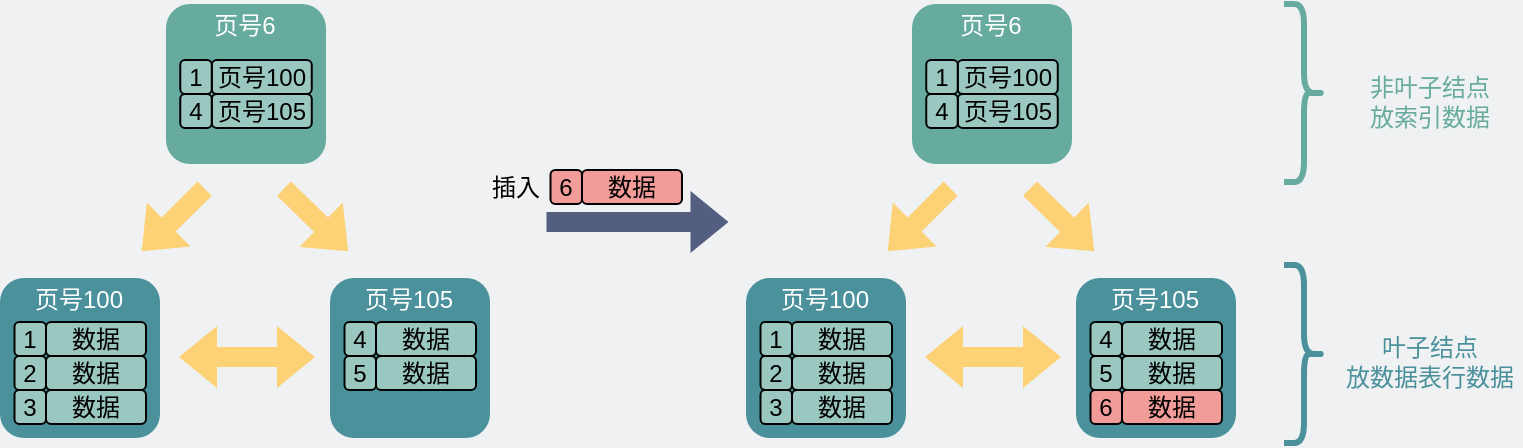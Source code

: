 <mxfile version="17.2.4" type="github">
  <diagram id="3228e29e-7158-1315-38df-8450db1d8a1d" name="Page-1">
    <mxGraphModel dx="1854" dy="463" grid="0" gridSize="10" guides="1" tooltips="1" connect="1" arrows="1" fold="1" page="1" pageScale="1" pageWidth="420" pageHeight="270" background="#EFF1F3" math="0" shadow="0">
      <root>
        <mxCell id="0" />
        <mxCell id="1" parent="0" />
        <mxCell id="g9KwYvelNcx-eXB0xMGi-4" value="" style="shape=flexArrow;endArrow=classic;startArrow=classic;html=1;rounded=0;fontSize=16;fontColor=#000000;strokeColor=none;fillColor=#FDD276;" parent="1" edge="1">
          <mxGeometry width="100" height="100" relative="1" as="geometry">
            <mxPoint x="114" y="741.5" as="sourcePoint" />
            <mxPoint x="183" y="741.5" as="targetPoint" />
          </mxGeometry>
        </mxCell>
        <mxCell id="spV6VU4cGSJD96CcmEE0-4" value="&lt;font color=&quot;#ffffff&quot;&gt;&lt;span style=&quot;font-size: 16px&quot;&gt;&lt;br&gt;&lt;/span&gt;&lt;/font&gt;" style="whiteSpace=wrap;html=1;aspect=fixed;rounded=1;strokeColor=none;fillColor=#4A919B;" parent="1" vertex="1">
          <mxGeometry x="25" y="702" width="80" height="80" as="geometry" />
        </mxCell>
        <mxCell id="spV6VU4cGSJD96CcmEE0-6" value="数据" style="rounded=1;whiteSpace=wrap;html=1;fillColor=#9AC7BF;strokeColor=default;fontColor=#000000;align=center;" parent="1" vertex="1">
          <mxGeometry x="48" y="724" width="50" height="17" as="geometry" />
        </mxCell>
        <mxCell id="spV6VU4cGSJD96CcmEE0-12" value="&lt;font color=&quot;#ffffff&quot;&gt;页号100&lt;/font&gt;" style="text;html=1;strokeColor=none;fillColor=none;align=center;verticalAlign=middle;whiteSpace=wrap;rounded=0;dashed=1;fontColor=#535E80;" parent="1" vertex="1">
          <mxGeometry x="37" y="702" width="55" height="22" as="geometry" />
        </mxCell>
        <mxCell id="BJRcYlKcCAD2B9d3_ZLO-3" value="" style="shape=flexArrow;endArrow=classic;html=1;rounded=0;fontColor=#FFFFFF;strokeColor=none;fillColor=#FDD276;" parent="1" edge="1">
          <mxGeometry width="50" height="50" relative="1" as="geometry">
            <mxPoint x="127.65" y="657" as="sourcePoint" />
            <mxPoint x="95.5" y="689" as="targetPoint" />
          </mxGeometry>
        </mxCell>
        <mxCell id="BJRcYlKcCAD2B9d3_ZLO-4" value="" style="shape=flexArrow;endArrow=classic;html=1;rounded=0;fontColor=#FFFFFF;strokeColor=none;fillColor=#FDD276;" parent="1" edge="1">
          <mxGeometry width="50" height="50" relative="1" as="geometry">
            <mxPoint x="166.65" y="657" as="sourcePoint" />
            <mxPoint x="199.5" y="689" as="targetPoint" />
          </mxGeometry>
        </mxCell>
        <mxCell id="SSU85J6YOylga-3CZ0uj-2" value="&lt;font&gt;1&lt;/font&gt;" style="rounded=1;whiteSpace=wrap;html=1;fillColor=#9AC7BF;strokeColor=default;fontColor=#000000;" parent="1" vertex="1">
          <mxGeometry x="32.25" y="724" width="15.75" height="17" as="geometry" />
        </mxCell>
        <mxCell id="SSU85J6YOylga-3CZ0uj-3" value="数据" style="rounded=1;whiteSpace=wrap;html=1;fillColor=#9AC7BF;strokeColor=default;fontColor=#000000;align=center;" parent="1" vertex="1">
          <mxGeometry x="48" y="741" width="50" height="17" as="geometry" />
        </mxCell>
        <mxCell id="SSU85J6YOylga-3CZ0uj-4" value="&lt;font&gt;2&lt;/font&gt;" style="rounded=1;whiteSpace=wrap;html=1;fillColor=#9AC7BF;strokeColor=default;fontColor=#000000;" parent="1" vertex="1">
          <mxGeometry x="32.25" y="741" width="15.75" height="17" as="geometry" />
        </mxCell>
        <mxCell id="SSU85J6YOylga-3CZ0uj-5" value="数据" style="rounded=1;whiteSpace=wrap;html=1;fillColor=#9AC7BF;strokeColor=default;fontColor=#000000;align=center;" parent="1" vertex="1">
          <mxGeometry x="48" y="758" width="50" height="17" as="geometry" />
        </mxCell>
        <mxCell id="SSU85J6YOylga-3CZ0uj-6" value="&lt;font&gt;3&lt;/font&gt;" style="rounded=1;whiteSpace=wrap;html=1;fillColor=#9AC7BF;strokeColor=default;fontColor=#000000;" parent="1" vertex="1">
          <mxGeometry x="32.25" y="758" width="15.75" height="17" as="geometry" />
        </mxCell>
        <mxCell id="SSU85J6YOylga-3CZ0uj-8" value="&lt;font color=&quot;#ffffff&quot;&gt;&lt;span style=&quot;font-size: 16px&quot;&gt;&lt;br&gt;&lt;/span&gt;&lt;/font&gt;" style="whiteSpace=wrap;html=1;aspect=fixed;rounded=1;strokeColor=none;fillColor=#4A919B;" parent="1" vertex="1">
          <mxGeometry x="190" y="702" width="80" height="80" as="geometry" />
        </mxCell>
        <mxCell id="SSU85J6YOylga-3CZ0uj-9" value="数据" style="rounded=1;whiteSpace=wrap;html=1;fillColor=#9AC7BF;strokeColor=default;fontColor=#000000;align=center;" parent="1" vertex="1">
          <mxGeometry x="213" y="724" width="50" height="17" as="geometry" />
        </mxCell>
        <mxCell id="SSU85J6YOylga-3CZ0uj-10" value="&lt;font color=&quot;#ffffff&quot;&gt;页号105&lt;/font&gt;" style="text;html=1;strokeColor=none;fillColor=none;align=center;verticalAlign=middle;whiteSpace=wrap;rounded=0;dashed=1;fontColor=#535E80;" parent="1" vertex="1">
          <mxGeometry x="202" y="702" width="55" height="22" as="geometry" />
        </mxCell>
        <mxCell id="SSU85J6YOylga-3CZ0uj-11" value="&lt;font&gt;4&lt;/font&gt;" style="rounded=1;whiteSpace=wrap;html=1;fillColor=#9AC7BF;strokeColor=default;fontColor=#000000;" parent="1" vertex="1">
          <mxGeometry x="197.25" y="724" width="15.75" height="17" as="geometry" />
        </mxCell>
        <mxCell id="SSU85J6YOylga-3CZ0uj-12" value="数据" style="rounded=1;whiteSpace=wrap;html=1;fillColor=#9AC7BF;strokeColor=default;fontColor=#000000;align=center;" parent="1" vertex="1">
          <mxGeometry x="213" y="741" width="50" height="17" as="geometry" />
        </mxCell>
        <mxCell id="SSU85J6YOylga-3CZ0uj-13" value="&lt;font&gt;5&lt;/font&gt;" style="rounded=1;whiteSpace=wrap;html=1;fillColor=#9AC7BF;strokeColor=default;fontColor=#000000;" parent="1" vertex="1">
          <mxGeometry x="197.25" y="741" width="15.75" height="17" as="geometry" />
        </mxCell>
        <mxCell id="SSU85J6YOylga-3CZ0uj-50" value="&lt;font color=&quot;#ffffff&quot;&gt;&lt;span style=&quot;font-size: 16px&quot;&gt;&lt;br&gt;&lt;/span&gt;&lt;/font&gt;" style="whiteSpace=wrap;html=1;aspect=fixed;rounded=1;strokeColor=none;fillColor=#67AB9F;" parent="1" vertex="1">
          <mxGeometry x="108" y="565" width="80" height="80" as="geometry" />
        </mxCell>
        <mxCell id="SSU85J6YOylga-3CZ0uj-51" value="页号100" style="rounded=1;whiteSpace=wrap;html=1;fillColor=#9AC7BF;strokeColor=default;fontColor=#000000;align=center;" parent="1" vertex="1">
          <mxGeometry x="130.88" y="593" width="50" height="17" as="geometry" />
        </mxCell>
        <mxCell id="SSU85J6YOylga-3CZ0uj-52" value="&lt;font color=&quot;#ffffff&quot;&gt;页号6&lt;/font&gt;" style="text;html=1;strokeColor=none;fillColor=none;align=center;verticalAlign=middle;whiteSpace=wrap;rounded=0;dashed=1;fontColor=#535E80;" parent="1" vertex="1">
          <mxGeometry x="120" y="565" width="55" height="22" as="geometry" />
        </mxCell>
        <mxCell id="SSU85J6YOylga-3CZ0uj-53" value="&lt;font&gt;1&lt;/font&gt;" style="rounded=1;whiteSpace=wrap;html=1;fillColor=#9AC7BF;strokeColor=default;fontColor=#000000;" parent="1" vertex="1">
          <mxGeometry x="115.13" y="593" width="15.75" height="17" as="geometry" />
        </mxCell>
        <mxCell id="SSU85J6YOylga-3CZ0uj-54" value="页号105" style="rounded=1;whiteSpace=wrap;html=1;fillColor=#9AC7BF;strokeColor=default;fontColor=#000000;align=center;" parent="1" vertex="1">
          <mxGeometry x="130.88" y="610" width="50" height="17" as="geometry" />
        </mxCell>
        <mxCell id="SSU85J6YOylga-3CZ0uj-55" value="&lt;font&gt;4&lt;/font&gt;" style="rounded=1;whiteSpace=wrap;html=1;fillColor=#9AC7BF;strokeColor=default;fontColor=#000000;" parent="1" vertex="1">
          <mxGeometry x="115.13" y="610" width="15.75" height="17" as="geometry" />
        </mxCell>
        <mxCell id="GaA7F-3ZN9o3i6LmKS-X-1" value="" style="shape=flexArrow;endArrow=classic;startArrow=classic;html=1;rounded=0;fontSize=16;fontColor=#000000;strokeColor=none;fillColor=#FDD276;" edge="1" parent="1">
          <mxGeometry width="100" height="100" relative="1" as="geometry">
            <mxPoint x="487" y="741.5" as="sourcePoint" />
            <mxPoint x="556" y="741.5" as="targetPoint" />
          </mxGeometry>
        </mxCell>
        <mxCell id="GaA7F-3ZN9o3i6LmKS-X-2" value="&lt;font color=&quot;#ffffff&quot;&gt;&lt;span style=&quot;font-size: 16px&quot;&gt;&lt;br&gt;&lt;/span&gt;&lt;/font&gt;" style="whiteSpace=wrap;html=1;aspect=fixed;rounded=1;strokeColor=none;fillColor=#4A919B;" vertex="1" parent="1">
          <mxGeometry x="398" y="702" width="80" height="80" as="geometry" />
        </mxCell>
        <mxCell id="GaA7F-3ZN9o3i6LmKS-X-3" value="数据" style="rounded=1;whiteSpace=wrap;html=1;fillColor=#9AC7BF;strokeColor=default;fontColor=#000000;align=center;" vertex="1" parent="1">
          <mxGeometry x="421" y="724" width="50" height="17" as="geometry" />
        </mxCell>
        <mxCell id="GaA7F-3ZN9o3i6LmKS-X-4" value="&lt;font color=&quot;#ffffff&quot;&gt;页号100&lt;/font&gt;" style="text;html=1;strokeColor=none;fillColor=none;align=center;verticalAlign=middle;whiteSpace=wrap;rounded=0;dashed=1;fontColor=#535E80;" vertex="1" parent="1">
          <mxGeometry x="410" y="702" width="55" height="22" as="geometry" />
        </mxCell>
        <mxCell id="GaA7F-3ZN9o3i6LmKS-X-5" value="" style="shape=flexArrow;endArrow=classic;html=1;rounded=0;fontColor=#FFFFFF;strokeColor=none;fillColor=#FDD276;" edge="1" parent="1">
          <mxGeometry width="50" height="50" relative="1" as="geometry">
            <mxPoint x="500.65" y="657" as="sourcePoint" />
            <mxPoint x="468.5" y="689" as="targetPoint" />
          </mxGeometry>
        </mxCell>
        <mxCell id="GaA7F-3ZN9o3i6LmKS-X-6" value="" style="shape=flexArrow;endArrow=classic;html=1;rounded=0;fontColor=#FFFFFF;strokeColor=none;fillColor=#FDD276;" edge="1" parent="1">
          <mxGeometry width="50" height="50" relative="1" as="geometry">
            <mxPoint x="539.65" y="657" as="sourcePoint" />
            <mxPoint x="572.5" y="689" as="targetPoint" />
          </mxGeometry>
        </mxCell>
        <mxCell id="GaA7F-3ZN9o3i6LmKS-X-7" value="&lt;font&gt;1&lt;/font&gt;" style="rounded=1;whiteSpace=wrap;html=1;fillColor=#9AC7BF;strokeColor=default;fontColor=#000000;" vertex="1" parent="1">
          <mxGeometry x="405.25" y="724" width="15.75" height="17" as="geometry" />
        </mxCell>
        <mxCell id="GaA7F-3ZN9o3i6LmKS-X-8" value="数据" style="rounded=1;whiteSpace=wrap;html=1;fillColor=#9AC7BF;strokeColor=default;fontColor=#000000;align=center;" vertex="1" parent="1">
          <mxGeometry x="421" y="741" width="50" height="17" as="geometry" />
        </mxCell>
        <mxCell id="GaA7F-3ZN9o3i6LmKS-X-9" value="&lt;font&gt;2&lt;/font&gt;" style="rounded=1;whiteSpace=wrap;html=1;fillColor=#9AC7BF;strokeColor=default;fontColor=#000000;" vertex="1" parent="1">
          <mxGeometry x="405.25" y="741" width="15.75" height="17" as="geometry" />
        </mxCell>
        <mxCell id="GaA7F-3ZN9o3i6LmKS-X-10" value="数据" style="rounded=1;whiteSpace=wrap;html=1;fillColor=#9AC7BF;strokeColor=default;fontColor=#000000;align=center;" vertex="1" parent="1">
          <mxGeometry x="421" y="758" width="50" height="17" as="geometry" />
        </mxCell>
        <mxCell id="GaA7F-3ZN9o3i6LmKS-X-11" value="&lt;font&gt;3&lt;/font&gt;" style="rounded=1;whiteSpace=wrap;html=1;fillColor=#9AC7BF;strokeColor=default;fontColor=#000000;" vertex="1" parent="1">
          <mxGeometry x="405.25" y="758" width="15.75" height="17" as="geometry" />
        </mxCell>
        <mxCell id="GaA7F-3ZN9o3i6LmKS-X-12" value="&lt;font color=&quot;#ffffff&quot;&gt;&lt;span style=&quot;font-size: 16px&quot;&gt;&lt;br&gt;&lt;/span&gt;&lt;/font&gt;" style="whiteSpace=wrap;html=1;aspect=fixed;rounded=1;strokeColor=none;fillColor=#4A919B;" vertex="1" parent="1">
          <mxGeometry x="563" y="702" width="80" height="80" as="geometry" />
        </mxCell>
        <mxCell id="GaA7F-3ZN9o3i6LmKS-X-13" value="数据" style="rounded=1;whiteSpace=wrap;html=1;fillColor=#9AC7BF;strokeColor=default;fontColor=#000000;align=center;" vertex="1" parent="1">
          <mxGeometry x="586" y="724" width="50" height="17" as="geometry" />
        </mxCell>
        <mxCell id="GaA7F-3ZN9o3i6LmKS-X-14" value="&lt;font color=&quot;#ffffff&quot;&gt;页号105&lt;/font&gt;" style="text;html=1;strokeColor=none;fillColor=none;align=center;verticalAlign=middle;whiteSpace=wrap;rounded=0;dashed=1;fontColor=#535E80;" vertex="1" parent="1">
          <mxGeometry x="575" y="702" width="55" height="22" as="geometry" />
        </mxCell>
        <mxCell id="GaA7F-3ZN9o3i6LmKS-X-15" value="&lt;font&gt;4&lt;/font&gt;" style="rounded=1;whiteSpace=wrap;html=1;fillColor=#9AC7BF;strokeColor=default;fontColor=#000000;" vertex="1" parent="1">
          <mxGeometry x="570.25" y="724" width="15.75" height="17" as="geometry" />
        </mxCell>
        <mxCell id="GaA7F-3ZN9o3i6LmKS-X-16" value="数据" style="rounded=1;whiteSpace=wrap;html=1;fillColor=#9AC7BF;strokeColor=default;fontColor=#000000;align=center;" vertex="1" parent="1">
          <mxGeometry x="586" y="741" width="50" height="17" as="geometry" />
        </mxCell>
        <mxCell id="GaA7F-3ZN9o3i6LmKS-X-17" value="&lt;font&gt;5&lt;/font&gt;" style="rounded=1;whiteSpace=wrap;html=1;fillColor=#9AC7BF;strokeColor=default;fontColor=#000000;" vertex="1" parent="1">
          <mxGeometry x="570.25" y="741" width="15.75" height="17" as="geometry" />
        </mxCell>
        <mxCell id="GaA7F-3ZN9o3i6LmKS-X-18" value="数据" style="rounded=1;whiteSpace=wrap;html=1;fillColor=#F19C99;strokeColor=default;fontColor=#000000;align=center;" vertex="1" parent="1">
          <mxGeometry x="586" y="758" width="50" height="17" as="geometry" />
        </mxCell>
        <mxCell id="GaA7F-3ZN9o3i6LmKS-X-19" value="&lt;font&gt;6&lt;/font&gt;" style="rounded=1;whiteSpace=wrap;html=1;fillColor=#F19C99;strokeColor=default;fontColor=#000000;" vertex="1" parent="1">
          <mxGeometry x="570.25" y="758" width="15.75" height="17" as="geometry" />
        </mxCell>
        <mxCell id="GaA7F-3ZN9o3i6LmKS-X-20" value="&lt;font color=&quot;#ffffff&quot;&gt;&lt;span style=&quot;font-size: 16px&quot;&gt;&lt;br&gt;&lt;/span&gt;&lt;/font&gt;" style="whiteSpace=wrap;html=1;aspect=fixed;rounded=1;strokeColor=none;fillColor=#67AB9F;" vertex="1" parent="1">
          <mxGeometry x="481" y="565" width="80" height="80" as="geometry" />
        </mxCell>
        <mxCell id="GaA7F-3ZN9o3i6LmKS-X-21" value="页号100" style="rounded=1;whiteSpace=wrap;html=1;fillColor=#9AC7BF;strokeColor=default;fontColor=#000000;align=center;" vertex="1" parent="1">
          <mxGeometry x="503.88" y="593" width="50" height="17" as="geometry" />
        </mxCell>
        <mxCell id="GaA7F-3ZN9o3i6LmKS-X-22" value="&lt;font color=&quot;#ffffff&quot;&gt;页号6&lt;/font&gt;" style="text;html=1;strokeColor=none;fillColor=none;align=center;verticalAlign=middle;whiteSpace=wrap;rounded=0;dashed=1;fontColor=#535E80;" vertex="1" parent="1">
          <mxGeometry x="493" y="565" width="55" height="22" as="geometry" />
        </mxCell>
        <mxCell id="GaA7F-3ZN9o3i6LmKS-X-23" value="&lt;font&gt;1&lt;/font&gt;" style="rounded=1;whiteSpace=wrap;html=1;fillColor=#9AC7BF;strokeColor=default;fontColor=#000000;" vertex="1" parent="1">
          <mxGeometry x="488.13" y="593" width="15.75" height="17" as="geometry" />
        </mxCell>
        <mxCell id="GaA7F-3ZN9o3i6LmKS-X-24" value="页号105" style="rounded=1;whiteSpace=wrap;html=1;fillColor=#9AC7BF;strokeColor=default;fontColor=#000000;align=center;" vertex="1" parent="1">
          <mxGeometry x="503.88" y="610" width="50" height="17" as="geometry" />
        </mxCell>
        <mxCell id="GaA7F-3ZN9o3i6LmKS-X-25" value="&lt;font&gt;4&lt;/font&gt;" style="rounded=1;whiteSpace=wrap;html=1;fillColor=#9AC7BF;strokeColor=default;fontColor=#000000;" vertex="1" parent="1">
          <mxGeometry x="488.13" y="610" width="15.75" height="17" as="geometry" />
        </mxCell>
        <mxCell id="GaA7F-3ZN9o3i6LmKS-X-26" value="" style="shape=curlyBracket;whiteSpace=wrap;html=1;rounded=1;flipH=1;fontColor=#000000;fillColor=none;fontSize=5;strokeWidth=3;strokeColor=#4A919B;" vertex="1" parent="1">
          <mxGeometry x="667" y="695.5" width="20" height="89" as="geometry" />
        </mxCell>
        <mxCell id="GaA7F-3ZN9o3i6LmKS-X-27" value="叶子结点&lt;br&gt;放数据表行数据" style="text;html=1;strokeColor=none;fillColor=none;align=center;verticalAlign=middle;whiteSpace=wrap;rounded=0;fontColor=#4A919B;" vertex="1" parent="1">
          <mxGeometry x="693.5" y="722" width="92" height="44" as="geometry" />
        </mxCell>
        <mxCell id="GaA7F-3ZN9o3i6LmKS-X-28" value="" style="shape=curlyBracket;whiteSpace=wrap;html=1;rounded=1;flipH=1;fontColor=#000000;fillColor=none;fontSize=5;strokeWidth=3;strokeColor=#67AB9F;" vertex="1" parent="1">
          <mxGeometry x="667" y="565" width="20" height="89" as="geometry" />
        </mxCell>
        <mxCell id="GaA7F-3ZN9o3i6LmKS-X-29" value="&lt;span style=&quot;color: rgb(103 , 171 , 159)&quot;&gt;非叶子结点&lt;/span&gt;&lt;br style=&quot;color: rgb(103 , 171 , 159)&quot;&gt;&lt;span style=&quot;color: rgb(103 , 171 , 159)&quot;&gt;放索引数据&lt;/span&gt;" style="text;html=1;strokeColor=none;fillColor=none;align=center;verticalAlign=middle;whiteSpace=wrap;rounded=0;fontColor=#4A919B;" vertex="1" parent="1">
          <mxGeometry x="693.5" y="591.5" width="92" height="44" as="geometry" />
        </mxCell>
        <mxCell id="GaA7F-3ZN9o3i6LmKS-X-33" value="" style="shape=flexArrow;endArrow=classic;startArrow=none;html=1;rounded=0;fontSize=16;fontColor=#000000;strokeColor=none;fillColor=#535E80;startFill=0;" edge="1" parent="1">
          <mxGeometry width="100" height="100" relative="1" as="geometry">
            <mxPoint x="297.75" y="674" as="sourcePoint" />
            <mxPoint x="389.75" y="674" as="targetPoint" />
          </mxGeometry>
        </mxCell>
        <mxCell id="GaA7F-3ZN9o3i6LmKS-X-89" value="数据" style="rounded=1;whiteSpace=wrap;html=1;fillColor=#F19C99;strokeColor=default;fontColor=#000000;align=center;" vertex="1" parent="1">
          <mxGeometry x="316" y="648" width="50" height="17" as="geometry" />
        </mxCell>
        <mxCell id="GaA7F-3ZN9o3i6LmKS-X-90" value="&lt;font&gt;6&lt;/font&gt;" style="rounded=1;whiteSpace=wrap;html=1;fillColor=#F19C99;strokeColor=default;fontColor=#000000;" vertex="1" parent="1">
          <mxGeometry x="300.25" y="648" width="15.75" height="17" as="geometry" />
        </mxCell>
        <mxCell id="GaA7F-3ZN9o3i6LmKS-X-91" value="插入" style="text;html=1;strokeColor=none;fillColor=none;align=center;verticalAlign=middle;whiteSpace=wrap;rounded=0;" vertex="1" parent="1">
          <mxGeometry x="266" y="648" width="34.25" height="17" as="geometry" />
        </mxCell>
      </root>
    </mxGraphModel>
  </diagram>
</mxfile>
